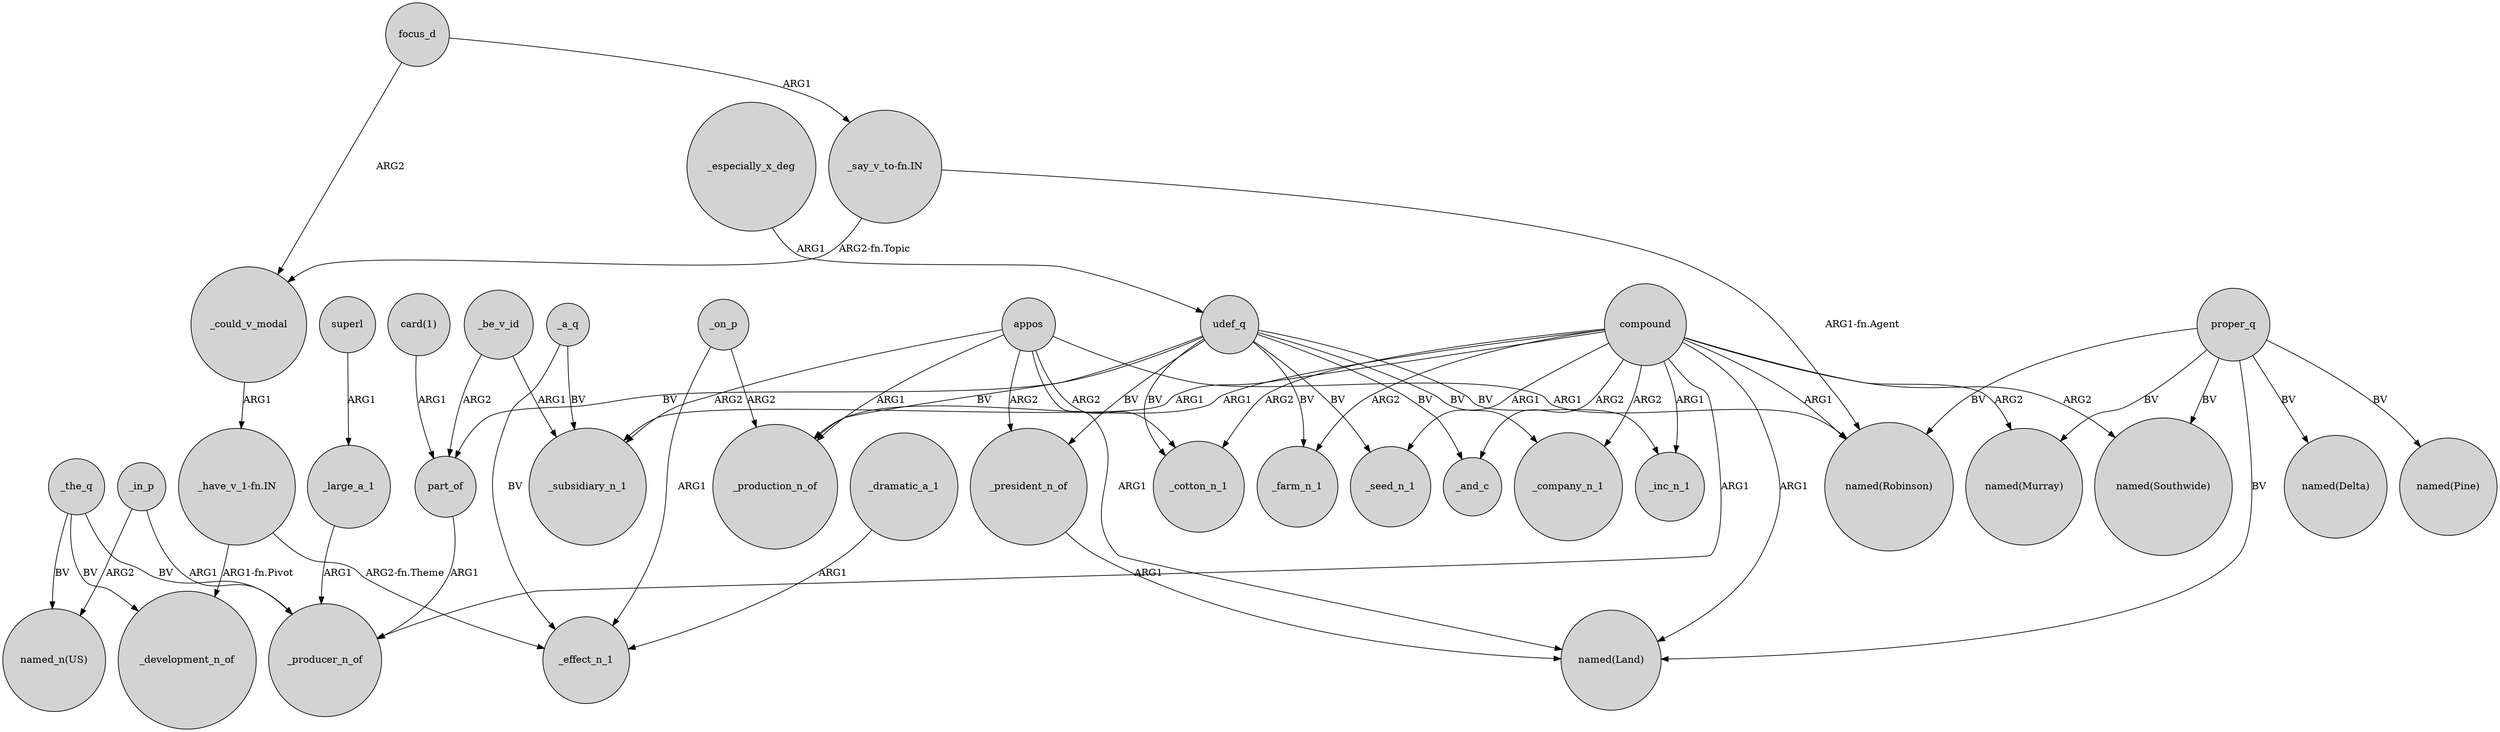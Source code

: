digraph {
	node [shape=circle style=filled]
	superl -> _large_a_1 [label=ARG1]
	focus_d -> _could_v_modal [label=ARG2]
	udef_q -> _production_n_of [label=BV]
	_the_q -> _producer_n_of [label=BV]
	udef_q -> _company_n_1 [label=BV]
	compound -> "named(Murray)" [label=ARG2]
	compound -> _producer_n_of [label=ARG1]
	_the_q -> _development_n_of [label=BV]
	udef_q -> _inc_n_1 [label=BV]
	udef_q -> part_of [label=BV]
	compound -> _production_n_of [label=ARG1]
	appos -> _subsidiary_n_1 [label=ARG2]
	proper_q -> "named(Land)" [label=BV]
	appos -> _cotton_n_1 [label=ARG2]
	udef_q -> _seed_n_1 [label=BV]
	compound -> _company_n_1 [label=ARG2]
	udef_q -> _cotton_n_1 [label=BV]
	part_of -> _producer_n_of [label=ARG1]
	_president_n_of -> "named(Land)" [label=ARG1]
	"_say_v_to-fn.IN" -> "named(Robinson)" [label="ARG1-fn.Agent"]
	_in_p -> _producer_n_of [label=ARG1]
	"_have_v_1-fn.IN" -> _effect_n_1 [label="ARG2-fn.Theme"]
	compound -> _cotton_n_1 [label=ARG2]
	_in_p -> "named_n(US)" [label=ARG2]
	compound -> "named(Southwide)" [label=ARG2]
	_the_q -> "named_n(US)" [label=BV]
	_a_q -> _subsidiary_n_1 [label=BV]
	proper_q -> "named(Murray)" [label=BV]
	appos -> _president_n_of [label=ARG2]
	appos -> _production_n_of [label=ARG1]
	_a_q -> _effect_n_1 [label=BV]
	_could_v_modal -> "_have_v_1-fn.IN" [label=ARG1]
	_dramatic_a_1 -> _effect_n_1 [label=ARG1]
	appos -> "named(Land)" [label=ARG1]
	compound -> _and_c [label=ARG2]
	_large_a_1 -> _producer_n_of [label=ARG1]
	udef_q -> _president_n_of [label=BV]
	compound -> "named(Robinson)" [label=ARG1]
	_especially_x_deg -> udef_q [label=ARG1]
	proper_q -> "named(Delta)" [label=BV]
	compound -> _farm_n_1 [label=ARG2]
	compound -> _subsidiary_n_1 [label=ARG1]
	"card(1)" -> part_of [label=ARG1]
	_be_v_id -> _subsidiary_n_1 [label=ARG1]
	proper_q -> "named(Robinson)" [label=BV]
	compound -> _seed_n_1 [label=ARG1]
	proper_q -> "named(Southwide)" [label=BV]
	udef_q -> _farm_n_1 [label=BV]
	_on_p -> _production_n_of [label=ARG2]
	compound -> _inc_n_1 [label=ARG1]
	_on_p -> _effect_n_1 [label=ARG1]
	appos -> "named(Robinson)" [label=ARG1]
	compound -> "named(Land)" [label=ARG1]
	udef_q -> _and_c [label=BV]
	"_say_v_to-fn.IN" -> _could_v_modal [label="ARG2-fn.Topic"]
	proper_q -> "named(Pine)" [label=BV]
	_be_v_id -> part_of [label=ARG2]
	"_have_v_1-fn.IN" -> _development_n_of [label="ARG1-fn.Pivot"]
	focus_d -> "_say_v_to-fn.IN" [label=ARG1]
}
